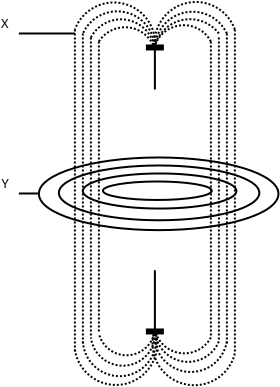 <?xml version="1.0" encoding="UTF-8"?>
<dia:diagram xmlns:dia="http://www.lysator.liu.se/~alla/dia/">
  <dia:layer name="Hintergrund" visible="true" active="true">
    <dia:object type="Dia - Spule_vertikal" version="1" id="O0">
      <dia:attribute name="obj_pos">
        <dia:point val="37.8,4.6"/>
      </dia:attribute>
      <dia:attribute name="obj_bb">
        <dia:rectangle val="37.795,4.6;39.991,14.46"/>
      </dia:attribute>
      <dia:attribute name="meta">
        <dia:composite type="dict"/>
      </dia:attribute>
      <dia:attribute name="elem_corner">
        <dia:point val="37.8,4.6"/>
      </dia:attribute>
      <dia:attribute name="elem_width">
        <dia:real val="2.191"/>
      </dia:attribute>
      <dia:attribute name="elem_height">
        <dia:real val="9.861"/>
      </dia:attribute>
      <dia:attribute name="line_width">
        <dia:real val="0.1"/>
      </dia:attribute>
      <dia:attribute name="line_colour">
        <dia:color val="#000000"/>
      </dia:attribute>
      <dia:attribute name="fill_colour">
        <dia:color val="#ffffff"/>
      </dia:attribute>
      <dia:attribute name="show_background">
        <dia:boolean val="true"/>
      </dia:attribute>
      <dia:attribute name="line_style">
        <dia:enum val="0"/>
        <dia:real val="1"/>
      </dia:attribute>
      <dia:attribute name="flip_horizontal">
        <dia:boolean val="false"/>
      </dia:attribute>
      <dia:attribute name="flip_vertical">
        <dia:boolean val="false"/>
      </dia:attribute>
      <dia:attribute name="subscale">
        <dia:real val="1"/>
      </dia:attribute>
    </dia:object>
    <dia:object type="Standard - Ellipse" version="0" id="O1">
      <dia:attribute name="obj_pos">
        <dia:point val="35.2,9.2"/>
      </dia:attribute>
      <dia:attribute name="obj_bb">
        <dia:rectangle val="35.15,9.15;40.697,10.175"/>
      </dia:attribute>
      <dia:attribute name="elem_corner">
        <dia:point val="35.2,9.2"/>
      </dia:attribute>
      <dia:attribute name="elem_width">
        <dia:real val="5.447"/>
      </dia:attribute>
      <dia:attribute name="elem_height">
        <dia:real val="0.925"/>
      </dia:attribute>
      <dia:attribute name="border_width">
        <dia:real val="0.1"/>
      </dia:attribute>
      <dia:attribute name="show_background">
        <dia:boolean val="false"/>
      </dia:attribute>
    </dia:object>
    <dia:object type="Standard - Ellipse" version="0" id="O2">
      <dia:attribute name="obj_pos">
        <dia:point val="34.2,8.8"/>
      </dia:attribute>
      <dia:attribute name="obj_bb">
        <dia:rectangle val="34.15,8.75;41.927,10.604"/>
      </dia:attribute>
      <dia:attribute name="elem_corner">
        <dia:point val="34.2,8.8"/>
      </dia:attribute>
      <dia:attribute name="elem_width">
        <dia:real val="7.677"/>
      </dia:attribute>
      <dia:attribute name="elem_height">
        <dia:real val="1.754"/>
      </dia:attribute>
      <dia:attribute name="border_width">
        <dia:real val="0.1"/>
      </dia:attribute>
      <dia:attribute name="show_background">
        <dia:boolean val="false"/>
      </dia:attribute>
    </dia:object>
    <dia:object type="Standard - Ellipse" version="0" id="O3">
      <dia:attribute name="obj_pos">
        <dia:point val="33,8.4"/>
      </dia:attribute>
      <dia:attribute name="obj_bb">
        <dia:rectangle val="32.95,8.35;43.072,11.189"/>
      </dia:attribute>
      <dia:attribute name="elem_corner">
        <dia:point val="33,8.4"/>
      </dia:attribute>
      <dia:attribute name="elem_width">
        <dia:real val="10.022"/>
      </dia:attribute>
      <dia:attribute name="elem_height">
        <dia:real val="2.739"/>
      </dia:attribute>
      <dia:attribute name="border_width">
        <dia:real val="0.1"/>
      </dia:attribute>
      <dia:attribute name="show_background">
        <dia:boolean val="false"/>
      </dia:attribute>
    </dia:object>
    <dia:object type="Standard - Ellipse" version="0" id="O4">
      <dia:attribute name="obj_pos">
        <dia:point val="32,8"/>
      </dia:attribute>
      <dia:attribute name="obj_bb">
        <dia:rectangle val="31.95,7.95;44.028,11.682"/>
      </dia:attribute>
      <dia:attribute name="elem_corner">
        <dia:point val="32,8"/>
      </dia:attribute>
      <dia:attribute name="elem_width">
        <dia:real val="11.978"/>
      </dia:attribute>
      <dia:attribute name="elem_height">
        <dia:real val="3.633"/>
      </dia:attribute>
      <dia:attribute name="border_width">
        <dia:real val="0.1"/>
      </dia:attribute>
      <dia:attribute name="show_background">
        <dia:boolean val="false"/>
      </dia:attribute>
    </dia:object>
    <dia:object type="Standard - Line" version="0" id="O5">
      <dia:attribute name="obj_pos">
        <dia:point val="37.8,4.6"/>
      </dia:attribute>
      <dia:attribute name="obj_bb">
        <dia:rectangle val="37.75,2.55;37.85,4.65"/>
      </dia:attribute>
      <dia:attribute name="conn_endpoints">
        <dia:point val="37.8,4.6"/>
        <dia:point val="37.8,2.6"/>
      </dia:attribute>
      <dia:attribute name="numcp">
        <dia:int val="1"/>
      </dia:attribute>
      <dia:connections>
        <dia:connection handle="0" to="O0" connection="3"/>
        <dia:connection handle="1" to="O31" connection="6"/>
      </dia:connections>
    </dia:object>
    <dia:object type="Standard - Line" version="0" id="O6">
      <dia:attribute name="obj_pos">
        <dia:point val="37.8,13.639"/>
      </dia:attribute>
      <dia:attribute name="obj_bb">
        <dia:rectangle val="37.75,13.589;37.85,16.65"/>
      </dia:attribute>
      <dia:attribute name="conn_endpoints">
        <dia:point val="37.8,13.639"/>
        <dia:point val="37.8,16.6"/>
      </dia:attribute>
      <dia:attribute name="numcp">
        <dia:int val="1"/>
      </dia:attribute>
      <dia:connections>
        <dia:connection handle="0" to="O0" connection="12"/>
        <dia:connection handle="1" to="O32" connection="1"/>
      </dia:connections>
    </dia:object>
    <dia:object type="Standard - Line" version="0" id="O7">
      <dia:attribute name="obj_pos">
        <dia:point val="33.8,1.6"/>
      </dia:attribute>
      <dia:attribute name="obj_bb">
        <dia:rectangle val="33.75,1.55;33.85,17.85"/>
      </dia:attribute>
      <dia:attribute name="conn_endpoints">
        <dia:point val="33.8,1.6"/>
        <dia:point val="33.8,17.8"/>
      </dia:attribute>
      <dia:attribute name="numcp">
        <dia:int val="1"/>
      </dia:attribute>
      <dia:attribute name="line_style">
        <dia:enum val="4"/>
      </dia:attribute>
    </dia:object>
    <dia:object type="Standard - Line" version="0" id="O8">
      <dia:attribute name="obj_pos">
        <dia:point val="34.2,1.8"/>
      </dia:attribute>
      <dia:attribute name="obj_bb">
        <dia:rectangle val="34.15,1.75;34.25,17.45"/>
      </dia:attribute>
      <dia:attribute name="conn_endpoints">
        <dia:point val="34.2,1.8"/>
        <dia:point val="34.2,17.4"/>
      </dia:attribute>
      <dia:attribute name="numcp">
        <dia:int val="1"/>
      </dia:attribute>
      <dia:attribute name="line_style">
        <dia:enum val="4"/>
      </dia:attribute>
    </dia:object>
    <dia:object type="Standard - Line" version="0" id="O9">
      <dia:attribute name="obj_pos">
        <dia:point val="34.6,2"/>
      </dia:attribute>
      <dia:attribute name="obj_bb">
        <dia:rectangle val="34.55,1.95;34.65,17.05"/>
      </dia:attribute>
      <dia:attribute name="conn_endpoints">
        <dia:point val="34.6,2"/>
        <dia:point val="34.6,17"/>
      </dia:attribute>
      <dia:attribute name="numcp">
        <dia:int val="1"/>
      </dia:attribute>
      <dia:attribute name="line_style">
        <dia:enum val="4"/>
      </dia:attribute>
    </dia:object>
    <dia:object type="Standard - Line" version="0" id="O10">
      <dia:attribute name="obj_pos">
        <dia:point val="35,2.2"/>
      </dia:attribute>
      <dia:attribute name="obj_bb">
        <dia:rectangle val="34.95,2.15;35.05,16.85"/>
      </dia:attribute>
      <dia:attribute name="conn_endpoints">
        <dia:point val="35,2.2"/>
        <dia:point val="35,16.8"/>
      </dia:attribute>
      <dia:attribute name="numcp">
        <dia:int val="1"/>
      </dia:attribute>
      <dia:attribute name="line_style">
        <dia:enum val="4"/>
      </dia:attribute>
    </dia:object>
    <dia:object type="Standard - Arc" version="0" id="O11">
      <dia:attribute name="obj_pos">
        <dia:point val="37.8,2.6"/>
      </dia:attribute>
      <dia:attribute name="obj_bb">
        <dia:rectangle val="33.739,0.2;37.868,2.661"/>
      </dia:attribute>
      <dia:attribute name="conn_endpoints">
        <dia:point val="37.8,2.6"/>
        <dia:point val="33.8,1.6"/>
      </dia:attribute>
      <dia:attribute name="curve_distance">
        <dia:real val="1.843"/>
      </dia:attribute>
      <dia:attribute name="line_style">
        <dia:enum val="4"/>
      </dia:attribute>
      <dia:connections>
        <dia:connection handle="0" to="O31" connection="6"/>
      </dia:connections>
    </dia:object>
    <dia:object type="Standard - Arc" version="0" id="O12">
      <dia:attribute name="obj_pos">
        <dia:point val="37.8,2.6"/>
      </dia:attribute>
      <dia:attribute name="obj_bb">
        <dia:rectangle val="34.14,0.644;37.86,2.66"/>
      </dia:attribute>
      <dia:attribute name="conn_endpoints">
        <dia:point val="37.8,2.6"/>
        <dia:point val="34.2,1.8"/>
      </dia:attribute>
      <dia:attribute name="curve_distance">
        <dia:real val="1.497"/>
      </dia:attribute>
      <dia:attribute name="line_style">
        <dia:enum val="4"/>
      </dia:attribute>
      <dia:connections>
        <dia:connection handle="0" to="O31" connection="6"/>
      </dia:connections>
    </dia:object>
    <dia:object type="Standard - Arc" version="0" id="O13">
      <dia:attribute name="obj_pos">
        <dia:point val="34.6,2"/>
      </dia:attribute>
      <dia:attribute name="obj_bb">
        <dia:rectangle val="34.542,1.043;37.858,2.658"/>
      </dia:attribute>
      <dia:attribute name="conn_endpoints">
        <dia:point val="34.6,2"/>
        <dia:point val="37.8,2.6"/>
      </dia:attribute>
      <dia:attribute name="curve_distance">
        <dia:real val="-1.198"/>
      </dia:attribute>
      <dia:attribute name="line_style">
        <dia:enum val="4"/>
      </dia:attribute>
      <dia:connections>
        <dia:connection handle="1" to="O31" connection="6"/>
      </dia:connections>
    </dia:object>
    <dia:object type="Standard - Arc" version="0" id="O14">
      <dia:attribute name="obj_pos">
        <dia:point val="35,2.2"/>
      </dia:attribute>
      <dia:attribute name="obj_bb">
        <dia:rectangle val="34.943,1.438;37.857,2.657"/>
      </dia:attribute>
      <dia:attribute name="conn_endpoints">
        <dia:point val="35,2.2"/>
        <dia:point val="37.8,2.6"/>
      </dia:attribute>
      <dia:attribute name="curve_distance">
        <dia:real val="-0.905"/>
      </dia:attribute>
      <dia:attribute name="line_style">
        <dia:enum val="4"/>
      </dia:attribute>
      <dia:connections>
        <dia:connection handle="1" to="O31" connection="6"/>
      </dia:connections>
    </dia:object>
    <dia:object type="Standard - Arc" version="0" id="O15">
      <dia:attribute name="obj_pos">
        <dia:point val="37.8,16.6"/>
      </dia:attribute>
      <dia:attribute name="obj_bb">
        <dia:rectangle val="34.947,16.547;37.853,17.94"/>
      </dia:attribute>
      <dia:attribute name="conn_endpoints">
        <dia:point val="37.8,16.6"/>
        <dia:point val="35,16.8"/>
      </dia:attribute>
      <dia:attribute name="curve_distance">
        <dia:real val="-1.19"/>
      </dia:attribute>
      <dia:attribute name="line_style">
        <dia:enum val="4"/>
      </dia:attribute>
      <dia:connections>
        <dia:connection handle="0" to="O32" connection="1"/>
      </dia:connections>
    </dia:object>
    <dia:object type="Standard - Arc" version="0" id="O16">
      <dia:attribute name="obj_pos">
        <dia:point val="37.8,16.6"/>
      </dia:attribute>
      <dia:attribute name="obj_bb">
        <dia:rectangle val="34.544,16.544;37.862,18.462"/>
      </dia:attribute>
      <dia:attribute name="conn_endpoints">
        <dia:point val="37.8,16.6"/>
        <dia:point val="34.6,17"/>
      </dia:attribute>
      <dia:attribute name="curve_distance">
        <dia:real val="-1.612"/>
      </dia:attribute>
      <dia:attribute name="line_style">
        <dia:enum val="4"/>
      </dia:attribute>
      <dia:connections>
        <dia:connection handle="0" to="O32" connection="1"/>
      </dia:connections>
    </dia:object>
    <dia:object type="Standard - Arc" version="0" id="O17">
      <dia:attribute name="obj_pos">
        <dia:point val="34.2,17.2"/>
      </dia:attribute>
      <dia:attribute name="obj_bb">
        <dia:rectangle val="34.142,16.543;37.919,18.986"/>
      </dia:attribute>
      <dia:attribute name="conn_endpoints">
        <dia:point val="34.2,17.2"/>
        <dia:point val="37.8,16.6"/>
      </dia:attribute>
      <dia:attribute name="curve_distance">
        <dia:real val="2.039"/>
      </dia:attribute>
      <dia:attribute name="line_style">
        <dia:enum val="4"/>
      </dia:attribute>
      <dia:connections>
        <dia:connection handle="1" to="O32" connection="1"/>
      </dia:connections>
    </dia:object>
    <dia:object type="Standard - Arc" version="0" id="O18">
      <dia:attribute name="obj_pos">
        <dia:point val="33.8,17.6"/>
      </dia:attribute>
      <dia:attribute name="obj_bb">
        <dia:rectangle val="33.739,16.539;37.972,19.423"/>
      </dia:attribute>
      <dia:attribute name="conn_endpoints">
        <dia:point val="33.8,17.6"/>
        <dia:point val="37.8,16.6"/>
      </dia:attribute>
      <dia:attribute name="curve_distance">
        <dia:real val="2.28"/>
      </dia:attribute>
      <dia:attribute name="line_style">
        <dia:enum val="4"/>
      </dia:attribute>
      <dia:connections>
        <dia:connection handle="1" to="O32" connection="1"/>
      </dia:connections>
    </dia:object>
    <dia:object type="Standard - Line" version="0" id="O19">
      <dia:attribute name="obj_pos">
        <dia:point val="40.6,2.2"/>
      </dia:attribute>
      <dia:attribute name="obj_bb">
        <dia:rectangle val="40.55,2.15;40.65,17.05"/>
      </dia:attribute>
      <dia:attribute name="conn_endpoints">
        <dia:point val="40.6,2.2"/>
        <dia:point val="40.6,17"/>
      </dia:attribute>
      <dia:attribute name="numcp">
        <dia:int val="1"/>
      </dia:attribute>
      <dia:attribute name="line_style">
        <dia:enum val="4"/>
      </dia:attribute>
    </dia:object>
    <dia:object type="Standard - Line" version="0" id="O20">
      <dia:attribute name="obj_pos">
        <dia:point val="41,2"/>
      </dia:attribute>
      <dia:attribute name="obj_bb">
        <dia:rectangle val="40.95,1.95;41.05,17.25"/>
      </dia:attribute>
      <dia:attribute name="conn_endpoints">
        <dia:point val="41,2"/>
        <dia:point val="41,17.2"/>
      </dia:attribute>
      <dia:attribute name="numcp">
        <dia:int val="1"/>
      </dia:attribute>
      <dia:attribute name="line_style">
        <dia:enum val="4"/>
      </dia:attribute>
    </dia:object>
    <dia:object type="Standard - Line" version="0" id="O21">
      <dia:attribute name="obj_pos">
        <dia:point val="41.4,1.8"/>
      </dia:attribute>
      <dia:attribute name="obj_bb">
        <dia:rectangle val="41.35,1.75;41.45,17.45"/>
      </dia:attribute>
      <dia:attribute name="conn_endpoints">
        <dia:point val="41.4,1.8"/>
        <dia:point val="41.4,17.4"/>
      </dia:attribute>
      <dia:attribute name="numcp">
        <dia:int val="1"/>
      </dia:attribute>
      <dia:attribute name="line_style">
        <dia:enum val="4"/>
      </dia:attribute>
    </dia:object>
    <dia:object type="Standard - Line" version="0" id="O22">
      <dia:attribute name="obj_pos">
        <dia:point val="41.8,1.6"/>
      </dia:attribute>
      <dia:attribute name="obj_bb">
        <dia:rectangle val="41.75,1.55;41.85,17.85"/>
      </dia:attribute>
      <dia:attribute name="conn_endpoints">
        <dia:point val="41.8,1.6"/>
        <dia:point val="41.8,17.8"/>
      </dia:attribute>
      <dia:attribute name="numcp">
        <dia:int val="1"/>
      </dia:attribute>
      <dia:attribute name="line_style">
        <dia:enum val="4"/>
      </dia:attribute>
    </dia:object>
    <dia:object type="Standard - Arc" version="0" id="O23">
      <dia:attribute name="obj_pos">
        <dia:point val="37.8,2.6"/>
      </dia:attribute>
      <dia:attribute name="obj_bb">
        <dia:rectangle val="37.728,0.176;41.861,2.661"/>
      </dia:attribute>
      <dia:attribute name="conn_endpoints">
        <dia:point val="37.8,2.6"/>
        <dia:point val="41.8,1.6"/>
      </dia:attribute>
      <dia:attribute name="curve_distance">
        <dia:real val="-1.868"/>
      </dia:attribute>
      <dia:attribute name="line_style">
        <dia:enum val="4"/>
      </dia:attribute>
      <dia:connections>
        <dia:connection handle="0" to="O31" connection="6"/>
      </dia:connections>
    </dia:object>
    <dia:object type="Standard - Arc" version="0" id="O24">
      <dia:attribute name="obj_pos">
        <dia:point val="41.4,1.8"/>
      </dia:attribute>
      <dia:attribute name="obj_bb">
        <dia:rectangle val="37.742,0.662;41.458,2.458"/>
      </dia:attribute>
      <dia:attribute name="conn_endpoints">
        <dia:point val="41.4,1.8"/>
        <dia:point val="37.8,2.4"/>
      </dia:attribute>
      <dia:attribute name="curve_distance">
        <dia:real val="1.381"/>
      </dia:attribute>
      <dia:attribute name="line_style">
        <dia:enum val="4"/>
      </dia:attribute>
      <dia:connections>
        <dia:connection handle="1" to="O31" connection="1"/>
      </dia:connections>
    </dia:object>
    <dia:object type="Standard - Arc" version="0" id="O25">
      <dia:attribute name="obj_pos">
        <dia:point val="41,1.8"/>
      </dia:attribute>
      <dia:attribute name="obj_bb">
        <dia:rectangle val="37.742,1.036;41.058,2.458"/>
      </dia:attribute>
      <dia:attribute name="conn_endpoints">
        <dia:point val="41,1.8"/>
        <dia:point val="37.8,2.4"/>
      </dia:attribute>
      <dia:attribute name="curve_distance">
        <dia:real val="1"/>
      </dia:attribute>
      <dia:attribute name="line_style">
        <dia:enum val="4"/>
      </dia:attribute>
      <dia:connections>
        <dia:connection handle="1" to="O31" connection="1"/>
      </dia:connections>
    </dia:object>
    <dia:object type="Standard - Arc" version="0" id="O26">
      <dia:attribute name="obj_pos">
        <dia:point val="40.6,2.2"/>
      </dia:attribute>
      <dia:attribute name="obj_bb">
        <dia:rectangle val="37.747,1.336;40.653,2.453"/>
      </dia:attribute>
      <dia:attribute name="conn_endpoints">
        <dia:point val="40.6,2.2"/>
        <dia:point val="37.8,2.4"/>
      </dia:attribute>
      <dia:attribute name="curve_distance">
        <dia:real val="0.912"/>
      </dia:attribute>
      <dia:attribute name="line_style">
        <dia:enum val="4"/>
      </dia:attribute>
      <dia:connections>
        <dia:connection handle="1" to="O31" connection="1"/>
      </dia:connections>
    </dia:object>
    <dia:object type="Standard - Arc" version="0" id="O27">
      <dia:attribute name="obj_pos">
        <dia:point val="40.6,17"/>
      </dia:attribute>
      <dia:attribute name="obj_bb">
        <dia:rectangle val="37.743,16.543;40.657,17.845"/>
      </dia:attribute>
      <dia:attribute name="conn_endpoints">
        <dia:point val="40.6,17"/>
        <dia:point val="37.8,16.6"/>
      </dia:attribute>
      <dia:attribute name="curve_distance">
        <dia:real val="-0.99"/>
      </dia:attribute>
      <dia:attribute name="line_style">
        <dia:enum val="4"/>
      </dia:attribute>
      <dia:connections>
        <dia:connection handle="1" to="O32" connection="1"/>
      </dia:connections>
    </dia:object>
    <dia:object type="Standard - Arc" version="0" id="O28">
      <dia:attribute name="obj_pos">
        <dia:point val="41.8,17.8"/>
      </dia:attribute>
      <dia:attribute name="obj_bb">
        <dia:rectangle val="37.63,16.538;41.862,19.439"/>
      </dia:attribute>
      <dia:attribute name="conn_endpoints">
        <dia:point val="41.8,17.8"/>
        <dia:point val="37.8,16.6"/>
      </dia:attribute>
      <dia:attribute name="curve_distance">
        <dia:real val="-2.193"/>
      </dia:attribute>
      <dia:attribute name="line_style">
        <dia:enum val="4"/>
      </dia:attribute>
      <dia:connections>
        <dia:connection handle="1" to="O32" connection="1"/>
      </dia:connections>
    </dia:object>
    <dia:object type="Standard - Arc" version="0" id="O29">
      <dia:attribute name="obj_pos">
        <dia:point val="41.4,17.2"/>
      </dia:attribute>
      <dia:attribute name="obj_bb">
        <dia:rectangle val="37.725,16.543;41.458,18.775"/>
      </dia:attribute>
      <dia:attribute name="conn_endpoints">
        <dia:point val="41.4,17.2"/>
        <dia:point val="37.8,16.6"/>
      </dia:attribute>
      <dia:attribute name="curve_distance">
        <dia:real val="-1.825"/>
      </dia:attribute>
      <dia:attribute name="line_style">
        <dia:enum val="4"/>
      </dia:attribute>
      <dia:connections>
        <dia:connection handle="1" to="O32" connection="1"/>
      </dia:connections>
    </dia:object>
    <dia:object type="Standard - Arc" version="0" id="O30">
      <dia:attribute name="obj_pos">
        <dia:point val="41,17.2"/>
      </dia:attribute>
      <dia:attribute name="obj_bb">
        <dia:rectangle val="37.742,16.542;41.058,18.271"/>
      </dia:attribute>
      <dia:attribute name="conn_endpoints">
        <dia:point val="41,17.2"/>
        <dia:point val="37.8,16.6"/>
      </dia:attribute>
      <dia:attribute name="curve_distance">
        <dia:real val="-1.315"/>
      </dia:attribute>
      <dia:attribute name="line_style">
        <dia:enum val="4"/>
      </dia:attribute>
      <dia:connections>
        <dia:connection handle="1" to="O32" connection="1"/>
      </dia:connections>
    </dia:object>
    <dia:object type="Standard - Box" version="0" id="O31">
      <dia:attribute name="obj_pos">
        <dia:point val="37.4,2.4"/>
      </dia:attribute>
      <dia:attribute name="obj_bb">
        <dia:rectangle val="37.35,2.35;38.25,2.65"/>
      </dia:attribute>
      <dia:attribute name="elem_corner">
        <dia:point val="37.4,2.4"/>
      </dia:attribute>
      <dia:attribute name="elem_width">
        <dia:real val="0.8"/>
      </dia:attribute>
      <dia:attribute name="elem_height">
        <dia:real val="0.2"/>
      </dia:attribute>
      <dia:attribute name="border_width">
        <dia:real val="0.1"/>
      </dia:attribute>
      <dia:attribute name="inner_color">
        <dia:color val="#000000"/>
      </dia:attribute>
      <dia:attribute name="show_background">
        <dia:boolean val="true"/>
      </dia:attribute>
    </dia:object>
    <dia:object type="Standard - Box" version="0" id="O32">
      <dia:attribute name="obj_pos">
        <dia:point val="37.4,16.6"/>
      </dia:attribute>
      <dia:attribute name="obj_bb">
        <dia:rectangle val="37.35,16.55;38.25,16.85"/>
      </dia:attribute>
      <dia:attribute name="elem_corner">
        <dia:point val="37.4,16.6"/>
      </dia:attribute>
      <dia:attribute name="elem_width">
        <dia:real val="0.8"/>
      </dia:attribute>
      <dia:attribute name="elem_height">
        <dia:real val="0.2"/>
      </dia:attribute>
      <dia:attribute name="border_width">
        <dia:real val="0.1"/>
      </dia:attribute>
      <dia:attribute name="inner_color">
        <dia:color val="#000000"/>
      </dia:attribute>
      <dia:attribute name="show_background">
        <dia:boolean val="true"/>
      </dia:attribute>
    </dia:object>
    <dia:object type="Standard - Text" version="1" id="O33">
      <dia:attribute name="obj_pos">
        <dia:point val="30.106,1.53"/>
      </dia:attribute>
      <dia:attribute name="obj_bb">
        <dia:rectangle val="30.106,0.935;30.544,1.683"/>
      </dia:attribute>
      <dia:attribute name="text">
        <dia:composite type="text">
          <dia:attribute name="string">
            <dia:string>#X#</dia:string>
          </dia:attribute>
          <dia:attribute name="font">
            <dia:font family="sans" style="0" name="Helvetica"/>
          </dia:attribute>
          <dia:attribute name="height">
            <dia:real val="0.8"/>
          </dia:attribute>
          <dia:attribute name="pos">
            <dia:point val="30.106,1.53"/>
          </dia:attribute>
          <dia:attribute name="color">
            <dia:color val="#000000"/>
          </dia:attribute>
          <dia:attribute name="alignment">
            <dia:enum val="0"/>
          </dia:attribute>
        </dia:composite>
      </dia:attribute>
      <dia:attribute name="valign">
        <dia:enum val="3"/>
      </dia:attribute>
    </dia:object>
    <dia:object type="Standard - Text" version="1" id="O34">
      <dia:attribute name="obj_pos">
        <dia:point val="30.132,9.53"/>
      </dia:attribute>
      <dia:attribute name="obj_bb">
        <dia:rectangle val="30.132,8.935;30.527,9.683"/>
      </dia:attribute>
      <dia:attribute name="text">
        <dia:composite type="text">
          <dia:attribute name="string">
            <dia:string>#Y#</dia:string>
          </dia:attribute>
          <dia:attribute name="font">
            <dia:font family="sans" style="0" name="Helvetica"/>
          </dia:attribute>
          <dia:attribute name="height">
            <dia:real val="0.8"/>
          </dia:attribute>
          <dia:attribute name="pos">
            <dia:point val="30.132,9.53"/>
          </dia:attribute>
          <dia:attribute name="color">
            <dia:color val="#000000"/>
          </dia:attribute>
          <dia:attribute name="alignment">
            <dia:enum val="0"/>
          </dia:attribute>
        </dia:composite>
      </dia:attribute>
      <dia:attribute name="valign">
        <dia:enum val="3"/>
      </dia:attribute>
    </dia:object>
    <dia:object type="Standard - Line" version="0" id="O35">
      <dia:attribute name="obj_pos">
        <dia:point val="31,1.8"/>
      </dia:attribute>
      <dia:attribute name="obj_bb">
        <dia:rectangle val="30.95,1.75;33.85,1.85"/>
      </dia:attribute>
      <dia:attribute name="conn_endpoints">
        <dia:point val="31,1.8"/>
        <dia:point val="33.8,1.8"/>
      </dia:attribute>
      <dia:attribute name="numcp">
        <dia:int val="1"/>
      </dia:attribute>
    </dia:object>
    <dia:object type="Standard - Line" version="0" id="O36">
      <dia:attribute name="obj_pos">
        <dia:point val="31,9.8"/>
      </dia:attribute>
      <dia:attribute name="obj_bb">
        <dia:rectangle val="30.95,9.75;32.03,9.85"/>
      </dia:attribute>
      <dia:attribute name="conn_endpoints">
        <dia:point val="31,9.8"/>
        <dia:point val="31.98,9.8"/>
      </dia:attribute>
      <dia:attribute name="numcp">
        <dia:int val="1"/>
      </dia:attribute>
    </dia:object>
  </dia:layer>
</dia:diagram>
